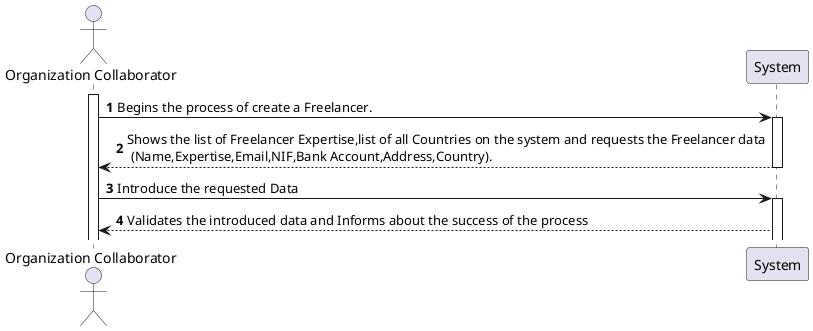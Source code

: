 @startuml
autonumber

actor "Organization Collaborator" as ACT
participant "System" as UI
activate ACT

ACT -> UI : Begins the process of create a Freelancer.
activate UI
UI ---> ACT : Shows the list of Freelancer Expertise,list of all Countries on the system and requests the Freelancer data\n (Name,Expertise,Email,NIF,Bank Account,Address,Country).
deactivate UI
ACT -> UI : Introduce the requested Data
activate UI
UI ---> ACT : Validates the introduced data and Informs about the success of the process








@enduml
